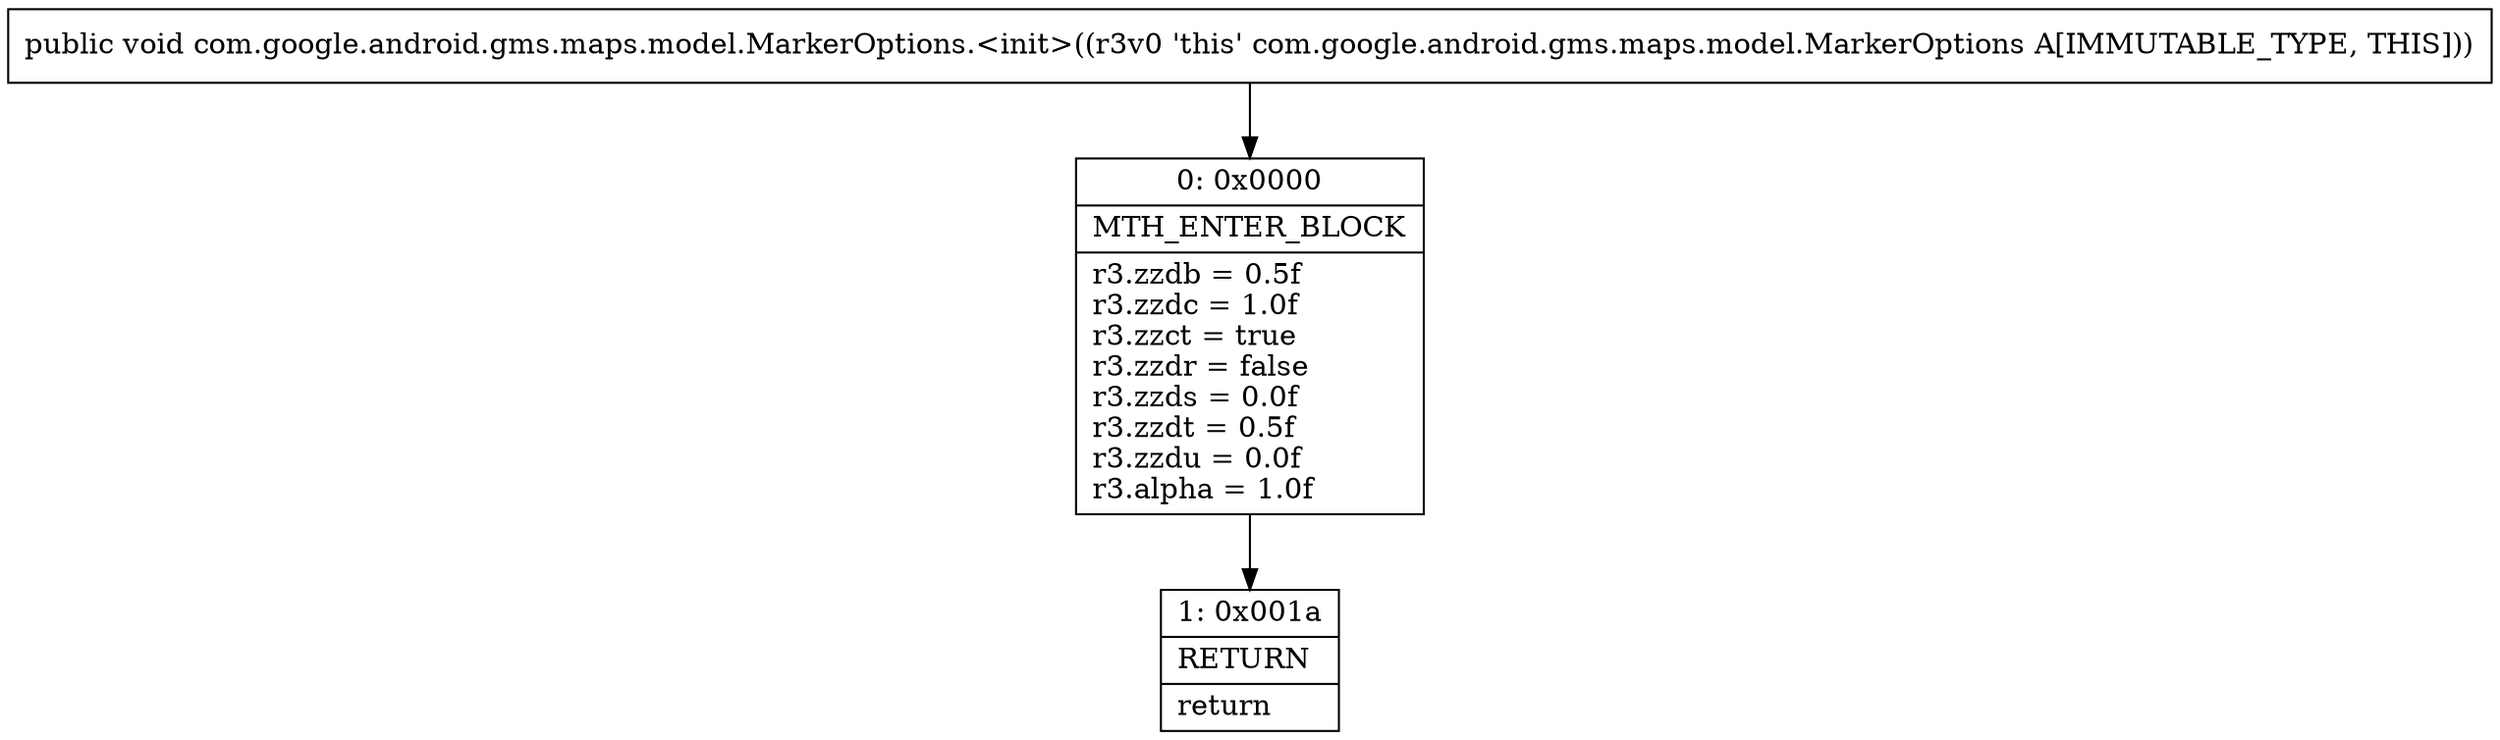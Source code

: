 digraph "CFG forcom.google.android.gms.maps.model.MarkerOptions.\<init\>()V" {
Node_0 [shape=record,label="{0\:\ 0x0000|MTH_ENTER_BLOCK\l|r3.zzdb = 0.5f\lr3.zzdc = 1.0f\lr3.zzct = true\lr3.zzdr = false\lr3.zzds = 0.0f\lr3.zzdt = 0.5f\lr3.zzdu = 0.0f\lr3.alpha = 1.0f\l}"];
Node_1 [shape=record,label="{1\:\ 0x001a|RETURN\l|return\l}"];
MethodNode[shape=record,label="{public void com.google.android.gms.maps.model.MarkerOptions.\<init\>((r3v0 'this' com.google.android.gms.maps.model.MarkerOptions A[IMMUTABLE_TYPE, THIS])) }"];
MethodNode -> Node_0;
Node_0 -> Node_1;
}

